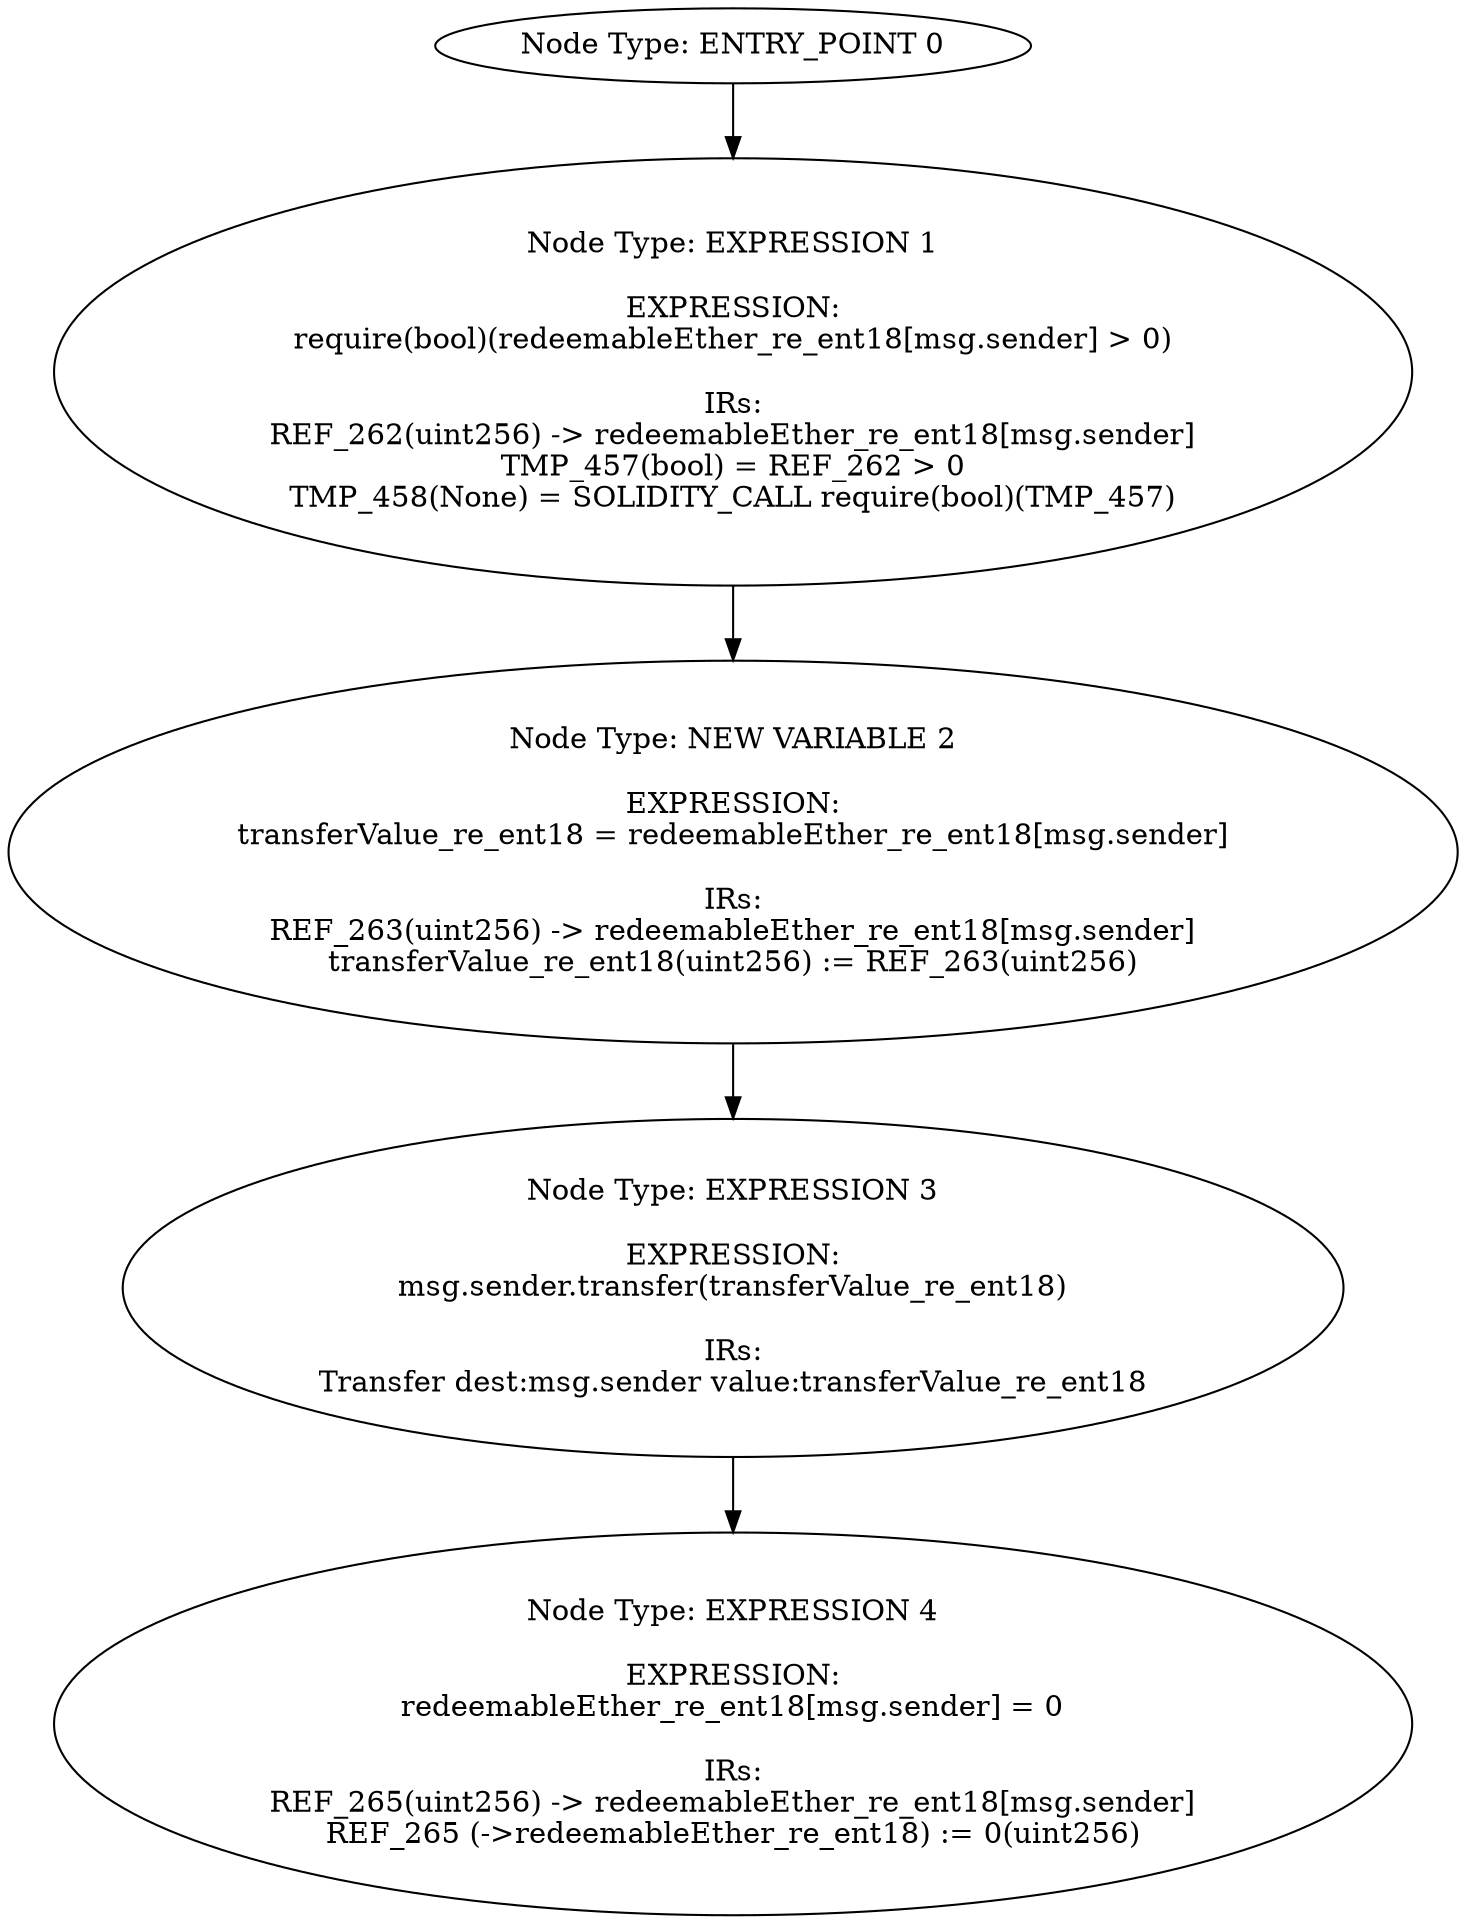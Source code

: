 digraph{
0[label="Node Type: ENTRY_POINT 0
"];
0->1;
1[label="Node Type: EXPRESSION 1

EXPRESSION:
require(bool)(redeemableEther_re_ent18[msg.sender] > 0)

IRs:
REF_262(uint256) -> redeemableEther_re_ent18[msg.sender]
TMP_457(bool) = REF_262 > 0
TMP_458(None) = SOLIDITY_CALL require(bool)(TMP_457)"];
1->2;
2[label="Node Type: NEW VARIABLE 2

EXPRESSION:
transferValue_re_ent18 = redeemableEther_re_ent18[msg.sender]

IRs:
REF_263(uint256) -> redeemableEther_re_ent18[msg.sender]
transferValue_re_ent18(uint256) := REF_263(uint256)"];
2->3;
3[label="Node Type: EXPRESSION 3

EXPRESSION:
msg.sender.transfer(transferValue_re_ent18)

IRs:
Transfer dest:msg.sender value:transferValue_re_ent18"];
3->4;
4[label="Node Type: EXPRESSION 4

EXPRESSION:
redeemableEther_re_ent18[msg.sender] = 0

IRs:
REF_265(uint256) -> redeemableEther_re_ent18[msg.sender]
REF_265 (->redeemableEther_re_ent18) := 0(uint256)"];
}
